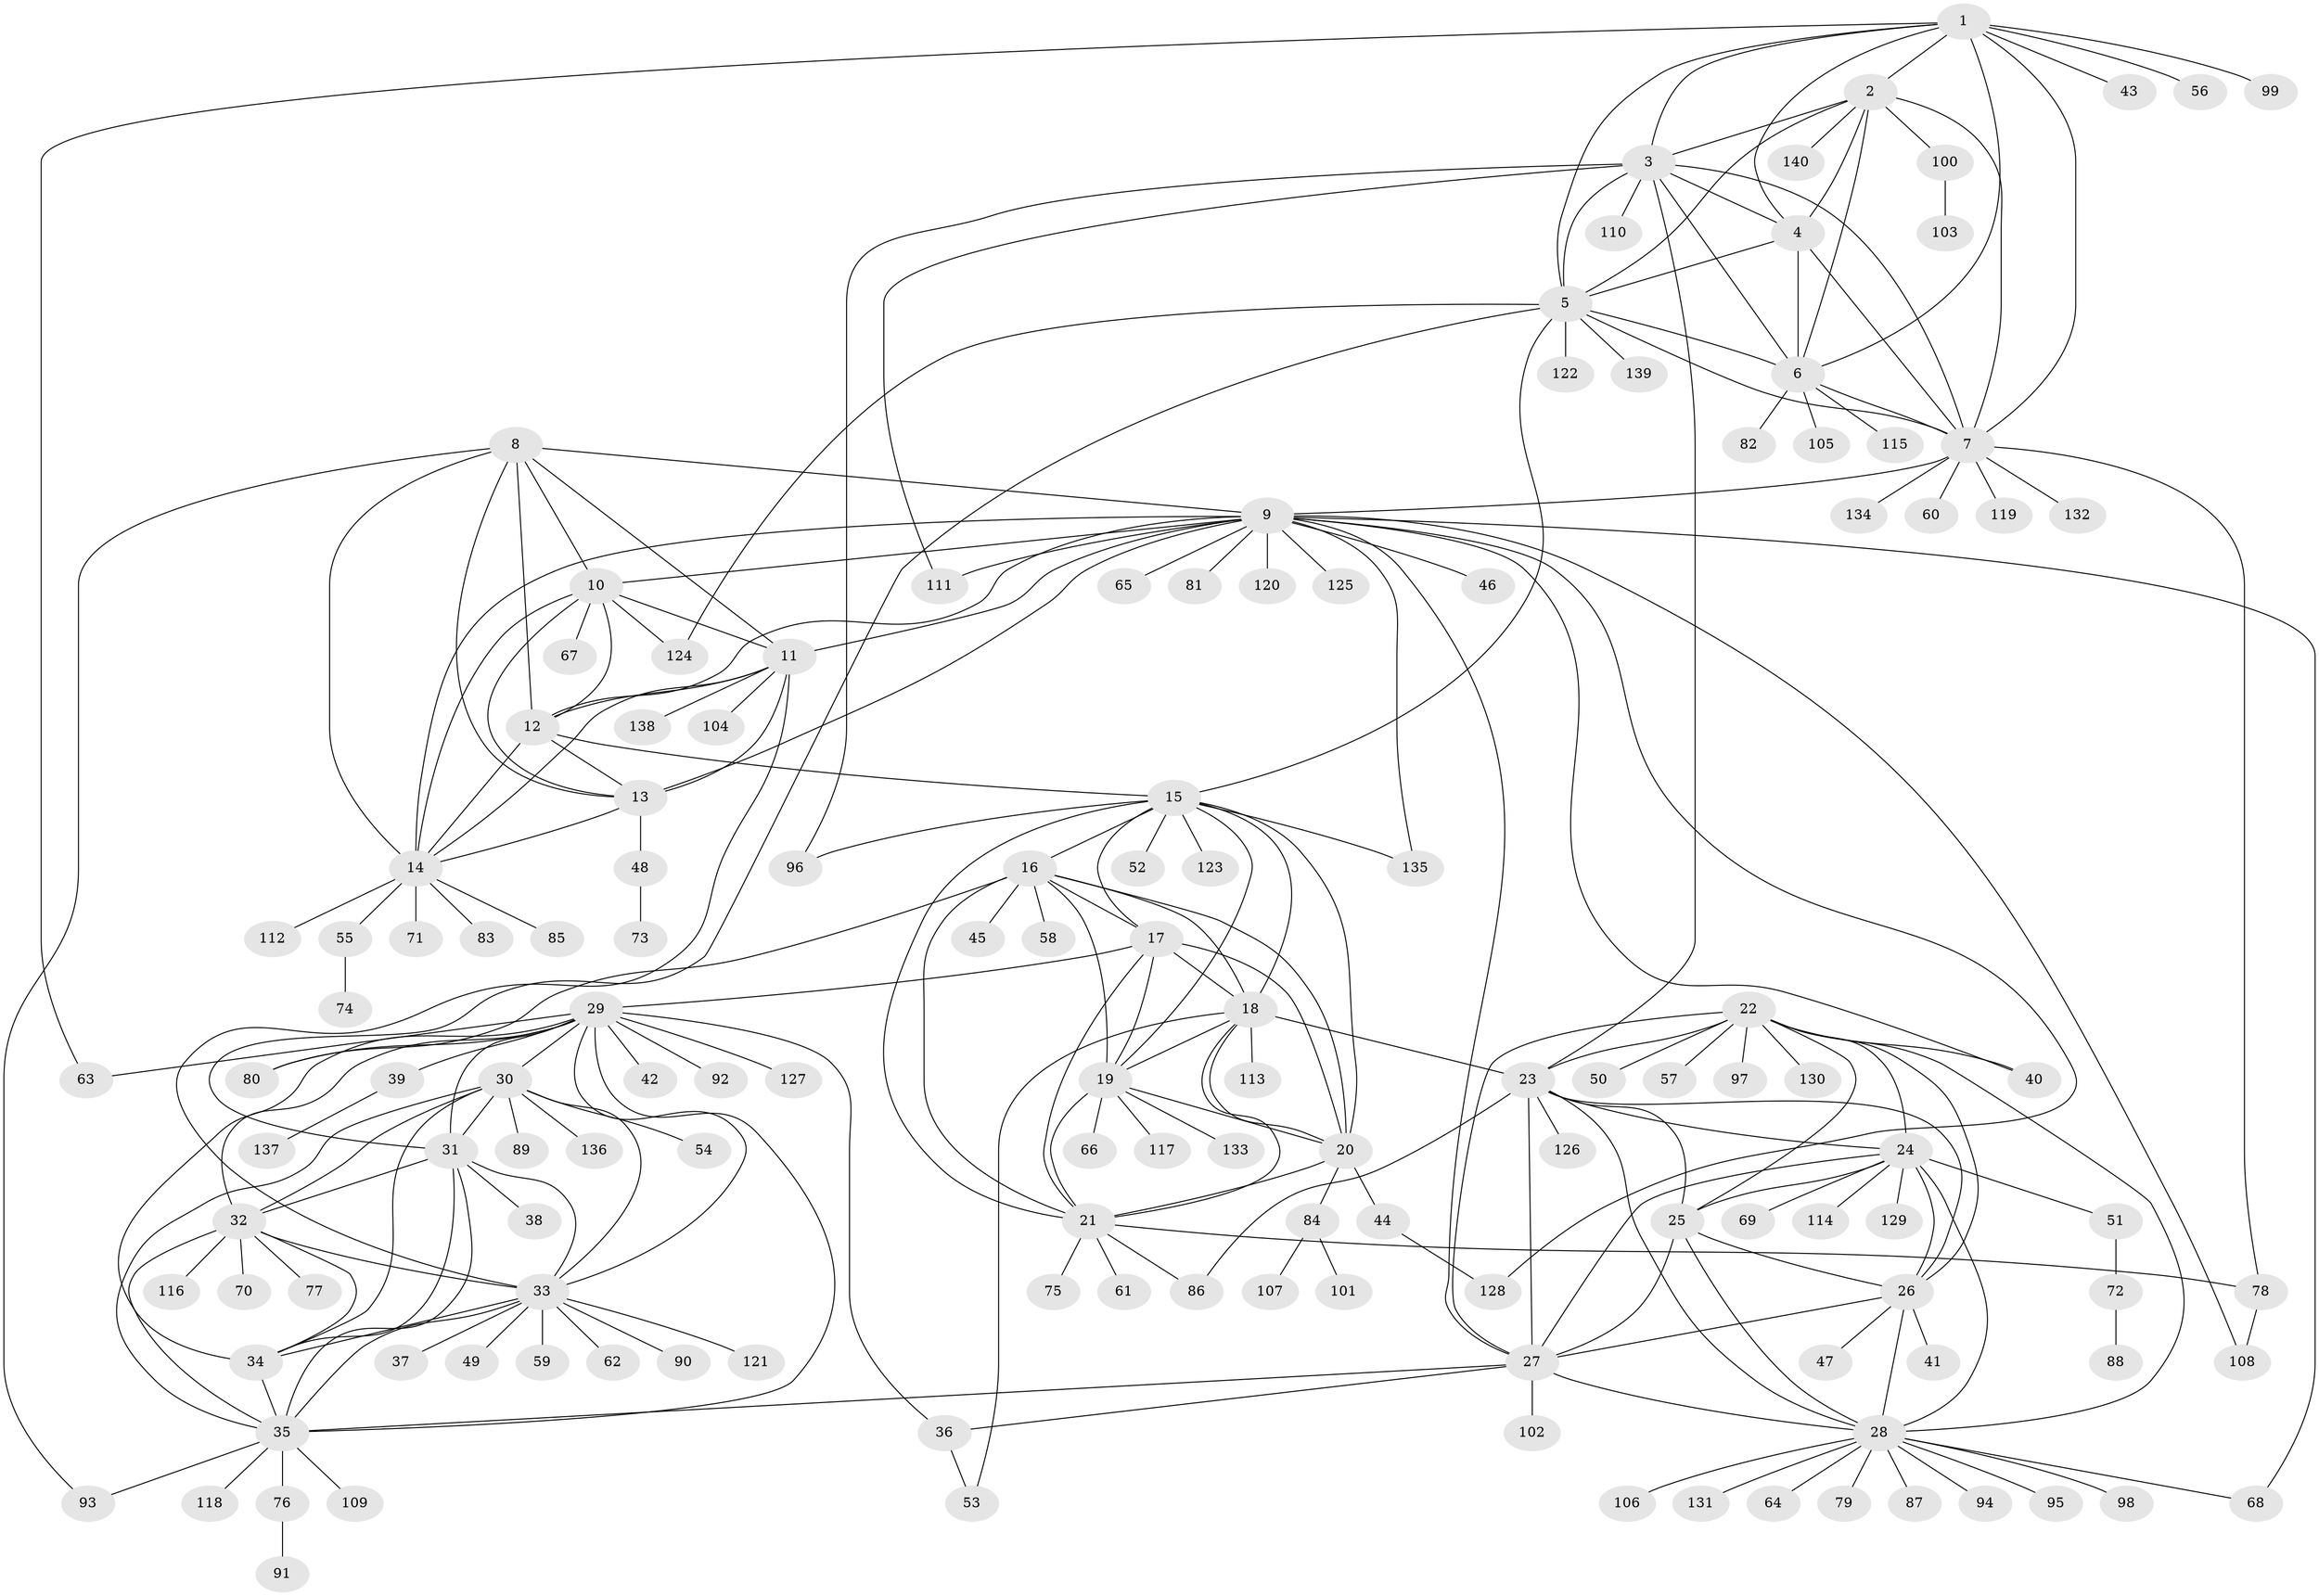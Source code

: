 // coarse degree distribution, {3: 0.047619047619047616, 6: 0.023809523809523808, 8: 0.047619047619047616, 1: 0.7380952380952381, 9: 0.07142857142857142, 7: 0.023809523809523808, 2: 0.023809523809523808, 11: 0.023809523809523808}
// Generated by graph-tools (version 1.1) at 2025/57/03/04/25 21:57:13]
// undirected, 140 vertices, 235 edges
graph export_dot {
graph [start="1"]
  node [color=gray90,style=filled];
  1;
  2;
  3;
  4;
  5;
  6;
  7;
  8;
  9;
  10;
  11;
  12;
  13;
  14;
  15;
  16;
  17;
  18;
  19;
  20;
  21;
  22;
  23;
  24;
  25;
  26;
  27;
  28;
  29;
  30;
  31;
  32;
  33;
  34;
  35;
  36;
  37;
  38;
  39;
  40;
  41;
  42;
  43;
  44;
  45;
  46;
  47;
  48;
  49;
  50;
  51;
  52;
  53;
  54;
  55;
  56;
  57;
  58;
  59;
  60;
  61;
  62;
  63;
  64;
  65;
  66;
  67;
  68;
  69;
  70;
  71;
  72;
  73;
  74;
  75;
  76;
  77;
  78;
  79;
  80;
  81;
  82;
  83;
  84;
  85;
  86;
  87;
  88;
  89;
  90;
  91;
  92;
  93;
  94;
  95;
  96;
  97;
  98;
  99;
  100;
  101;
  102;
  103;
  104;
  105;
  106;
  107;
  108;
  109;
  110;
  111;
  112;
  113;
  114;
  115;
  116;
  117;
  118;
  119;
  120;
  121;
  122;
  123;
  124;
  125;
  126;
  127;
  128;
  129;
  130;
  131;
  132;
  133;
  134;
  135;
  136;
  137;
  138;
  139;
  140;
  1 -- 2;
  1 -- 3;
  1 -- 4;
  1 -- 5;
  1 -- 6;
  1 -- 7;
  1 -- 43;
  1 -- 56;
  1 -- 63;
  1 -- 99;
  2 -- 3;
  2 -- 4;
  2 -- 5;
  2 -- 6;
  2 -- 7;
  2 -- 100;
  2 -- 140;
  3 -- 4;
  3 -- 5;
  3 -- 6;
  3 -- 7;
  3 -- 23;
  3 -- 96;
  3 -- 110;
  3 -- 111;
  4 -- 5;
  4 -- 6;
  4 -- 7;
  5 -- 6;
  5 -- 7;
  5 -- 15;
  5 -- 31;
  5 -- 122;
  5 -- 124;
  5 -- 139;
  6 -- 7;
  6 -- 82;
  6 -- 105;
  6 -- 115;
  7 -- 9;
  7 -- 60;
  7 -- 78;
  7 -- 119;
  7 -- 132;
  7 -- 134;
  8 -- 9;
  8 -- 10;
  8 -- 11;
  8 -- 12;
  8 -- 13;
  8 -- 14;
  8 -- 93;
  9 -- 10;
  9 -- 11;
  9 -- 12;
  9 -- 13;
  9 -- 14;
  9 -- 27;
  9 -- 40;
  9 -- 46;
  9 -- 65;
  9 -- 68;
  9 -- 81;
  9 -- 108;
  9 -- 111;
  9 -- 120;
  9 -- 125;
  9 -- 128;
  9 -- 135;
  10 -- 11;
  10 -- 12;
  10 -- 13;
  10 -- 14;
  10 -- 67;
  10 -- 124;
  11 -- 12;
  11 -- 13;
  11 -- 14;
  11 -- 33;
  11 -- 104;
  11 -- 138;
  12 -- 13;
  12 -- 14;
  12 -- 15;
  13 -- 14;
  13 -- 48;
  14 -- 55;
  14 -- 71;
  14 -- 83;
  14 -- 85;
  14 -- 112;
  15 -- 16;
  15 -- 17;
  15 -- 18;
  15 -- 19;
  15 -- 20;
  15 -- 21;
  15 -- 52;
  15 -- 96;
  15 -- 123;
  15 -- 135;
  16 -- 17;
  16 -- 18;
  16 -- 19;
  16 -- 20;
  16 -- 21;
  16 -- 45;
  16 -- 58;
  16 -- 80;
  17 -- 18;
  17 -- 19;
  17 -- 20;
  17 -- 21;
  17 -- 29;
  18 -- 19;
  18 -- 20;
  18 -- 21;
  18 -- 23;
  18 -- 53;
  18 -- 113;
  19 -- 20;
  19 -- 21;
  19 -- 66;
  19 -- 117;
  19 -- 133;
  20 -- 21;
  20 -- 44;
  20 -- 84;
  21 -- 61;
  21 -- 75;
  21 -- 78;
  21 -- 86;
  22 -- 23;
  22 -- 24;
  22 -- 25;
  22 -- 26;
  22 -- 27;
  22 -- 28;
  22 -- 40;
  22 -- 50;
  22 -- 57;
  22 -- 97;
  22 -- 130;
  23 -- 24;
  23 -- 25;
  23 -- 26;
  23 -- 27;
  23 -- 28;
  23 -- 86;
  23 -- 126;
  24 -- 25;
  24 -- 26;
  24 -- 27;
  24 -- 28;
  24 -- 51;
  24 -- 69;
  24 -- 114;
  24 -- 129;
  25 -- 26;
  25 -- 27;
  25 -- 28;
  26 -- 27;
  26 -- 28;
  26 -- 41;
  26 -- 47;
  27 -- 28;
  27 -- 35;
  27 -- 36;
  27 -- 102;
  28 -- 64;
  28 -- 68;
  28 -- 79;
  28 -- 87;
  28 -- 94;
  28 -- 95;
  28 -- 98;
  28 -- 106;
  28 -- 131;
  29 -- 30;
  29 -- 31;
  29 -- 32;
  29 -- 33;
  29 -- 34;
  29 -- 35;
  29 -- 36;
  29 -- 39;
  29 -- 42;
  29 -- 63;
  29 -- 80;
  29 -- 92;
  29 -- 127;
  30 -- 31;
  30 -- 32;
  30 -- 33;
  30 -- 34;
  30 -- 35;
  30 -- 54;
  30 -- 89;
  30 -- 136;
  31 -- 32;
  31 -- 33;
  31 -- 34;
  31 -- 35;
  31 -- 38;
  32 -- 33;
  32 -- 34;
  32 -- 35;
  32 -- 70;
  32 -- 77;
  32 -- 116;
  33 -- 34;
  33 -- 35;
  33 -- 37;
  33 -- 49;
  33 -- 59;
  33 -- 62;
  33 -- 90;
  33 -- 121;
  34 -- 35;
  35 -- 76;
  35 -- 93;
  35 -- 109;
  35 -- 118;
  36 -- 53;
  39 -- 137;
  44 -- 128;
  48 -- 73;
  51 -- 72;
  55 -- 74;
  72 -- 88;
  76 -- 91;
  78 -- 108;
  84 -- 101;
  84 -- 107;
  100 -- 103;
}
